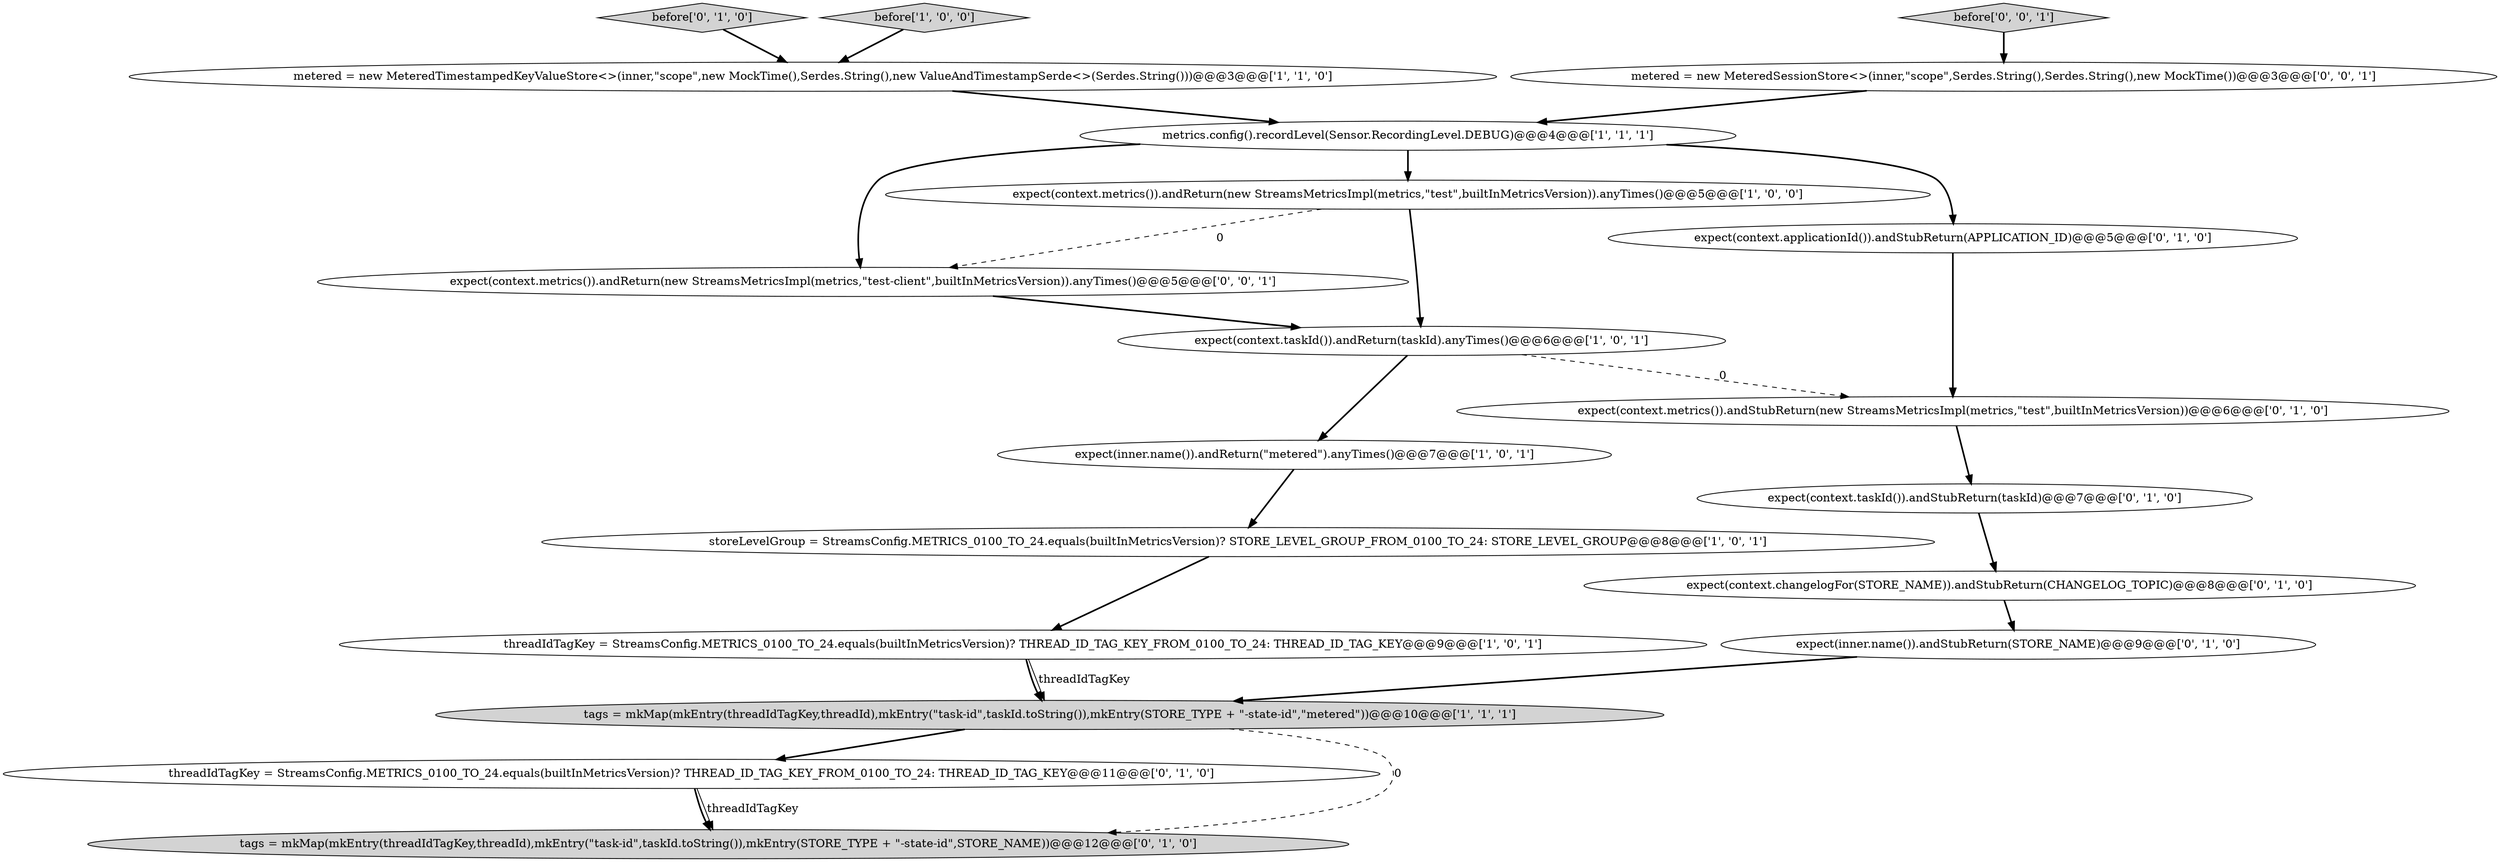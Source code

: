 digraph {
18 [style = filled, label = "expect(context.metrics()).andReturn(new StreamsMetricsImpl(metrics,\"test-client\",builtInMetricsVersion)).anyTimes()@@@5@@@['0', '0', '1']", fillcolor = white, shape = ellipse image = "AAA0AAABBB3BBB"];
6 [style = filled, label = "expect(context.metrics()).andReturn(new StreamsMetricsImpl(metrics,\"test\",builtInMetricsVersion)).anyTimes()@@@5@@@['1', '0', '0']", fillcolor = white, shape = ellipse image = "AAA0AAABBB1BBB"];
13 [style = filled, label = "threadIdTagKey = StreamsConfig.METRICS_0100_TO_24.equals(builtInMetricsVersion)? THREAD_ID_TAG_KEY_FROM_0100_TO_24: THREAD_ID_TAG_KEY@@@11@@@['0', '1', '0']", fillcolor = white, shape = ellipse image = "AAA0AAABBB2BBB"];
5 [style = filled, label = "metrics.config().recordLevel(Sensor.RecordingLevel.DEBUG)@@@4@@@['1', '1', '1']", fillcolor = white, shape = ellipse image = "AAA0AAABBB1BBB"];
19 [style = filled, label = "before['0', '0', '1']", fillcolor = lightgray, shape = diamond image = "AAA0AAABBB3BBB"];
12 [style = filled, label = "expect(context.metrics()).andStubReturn(new StreamsMetricsImpl(metrics,\"test\",builtInMetricsVersion))@@@6@@@['0', '1', '0']", fillcolor = white, shape = ellipse image = "AAA1AAABBB2BBB"];
11 [style = filled, label = "before['0', '1', '0']", fillcolor = lightgray, shape = diamond image = "AAA0AAABBB2BBB"];
7 [style = filled, label = "expect(inner.name()).andReturn(\"metered\").anyTimes()@@@7@@@['1', '0', '1']", fillcolor = white, shape = ellipse image = "AAA0AAABBB1BBB"];
0 [style = filled, label = "metered = new MeteredTimestampedKeyValueStore<>(inner,\"scope\",new MockTime(),Serdes.String(),new ValueAndTimestampSerde<>(Serdes.String()))@@@3@@@['1', '1', '0']", fillcolor = white, shape = ellipse image = "AAA0AAABBB1BBB"];
15 [style = filled, label = "expect(context.changelogFor(STORE_NAME)).andStubReturn(CHANGELOG_TOPIC)@@@8@@@['0', '1', '0']", fillcolor = white, shape = ellipse image = "AAA1AAABBB2BBB"];
17 [style = filled, label = "metered = new MeteredSessionStore<>(inner,\"scope\",Serdes.String(),Serdes.String(),new MockTime())@@@3@@@['0', '0', '1']", fillcolor = white, shape = ellipse image = "AAA0AAABBB3BBB"];
10 [style = filled, label = "expect(context.applicationId()).andStubReturn(APPLICATION_ID)@@@5@@@['0', '1', '0']", fillcolor = white, shape = ellipse image = "AAA0AAABBB2BBB"];
14 [style = filled, label = "tags = mkMap(mkEntry(threadIdTagKey,threadId),mkEntry(\"task-id\",taskId.toString()),mkEntry(STORE_TYPE + \"-state-id\",STORE_NAME))@@@12@@@['0', '1', '0']", fillcolor = lightgray, shape = ellipse image = "AAA1AAABBB2BBB"];
3 [style = filled, label = "storeLevelGroup = StreamsConfig.METRICS_0100_TO_24.equals(builtInMetricsVersion)? STORE_LEVEL_GROUP_FROM_0100_TO_24: STORE_LEVEL_GROUP@@@8@@@['1', '0', '1']", fillcolor = white, shape = ellipse image = "AAA0AAABBB1BBB"];
9 [style = filled, label = "expect(context.taskId()).andStubReturn(taskId)@@@7@@@['0', '1', '0']", fillcolor = white, shape = ellipse image = "AAA0AAABBB2BBB"];
1 [style = filled, label = "expect(context.taskId()).andReturn(taskId).anyTimes()@@@6@@@['1', '0', '1']", fillcolor = white, shape = ellipse image = "AAA0AAABBB1BBB"];
16 [style = filled, label = "expect(inner.name()).andStubReturn(STORE_NAME)@@@9@@@['0', '1', '0']", fillcolor = white, shape = ellipse image = "AAA1AAABBB2BBB"];
4 [style = filled, label = "threadIdTagKey = StreamsConfig.METRICS_0100_TO_24.equals(builtInMetricsVersion)? THREAD_ID_TAG_KEY_FROM_0100_TO_24: THREAD_ID_TAG_KEY@@@9@@@['1', '0', '1']", fillcolor = white, shape = ellipse image = "AAA0AAABBB1BBB"];
8 [style = filled, label = "tags = mkMap(mkEntry(threadIdTagKey,threadId),mkEntry(\"task-id\",taskId.toString()),mkEntry(STORE_TYPE + \"-state-id\",\"metered\"))@@@10@@@['1', '1', '1']", fillcolor = lightgray, shape = ellipse image = "AAA0AAABBB1BBB"];
2 [style = filled, label = "before['1', '0', '0']", fillcolor = lightgray, shape = diamond image = "AAA0AAABBB1BBB"];
8->14 [style = dashed, label="0"];
6->18 [style = dashed, label="0"];
11->0 [style = bold, label=""];
16->8 [style = bold, label=""];
9->15 [style = bold, label=""];
4->8 [style = bold, label=""];
5->10 [style = bold, label=""];
10->12 [style = bold, label=""];
7->3 [style = bold, label=""];
12->9 [style = bold, label=""];
19->17 [style = bold, label=""];
15->16 [style = bold, label=""];
8->13 [style = bold, label=""];
5->18 [style = bold, label=""];
1->12 [style = dashed, label="0"];
4->8 [style = solid, label="threadIdTagKey"];
18->1 [style = bold, label=""];
2->0 [style = bold, label=""];
1->7 [style = bold, label=""];
0->5 [style = bold, label=""];
13->14 [style = solid, label="threadIdTagKey"];
13->14 [style = bold, label=""];
6->1 [style = bold, label=""];
3->4 [style = bold, label=""];
17->5 [style = bold, label=""];
5->6 [style = bold, label=""];
}

